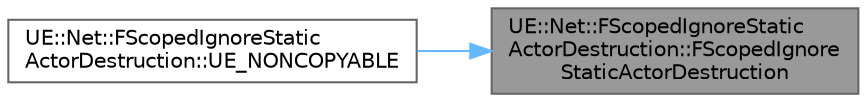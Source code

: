 digraph "UE::Net::FScopedIgnoreStaticActorDestruction::FScopedIgnoreStaticActorDestruction"
{
 // INTERACTIVE_SVG=YES
 // LATEX_PDF_SIZE
  bgcolor="transparent";
  edge [fontname=Helvetica,fontsize=10,labelfontname=Helvetica,labelfontsize=10];
  node [fontname=Helvetica,fontsize=10,shape=box,height=0.2,width=0.4];
  rankdir="RL";
  Node1 [id="Node000001",label="UE::Net::FScopedIgnoreStatic\lActorDestruction::FScopedIgnore\lStaticActorDestruction",height=0.2,width=0.4,color="gray40", fillcolor="grey60", style="filled", fontcolor="black",tooltip=" "];
  Node1 -> Node2 [id="edge1_Node000001_Node000002",dir="back",color="steelblue1",style="solid",tooltip=" "];
  Node2 [id="Node000002",label="UE::Net::FScopedIgnoreStatic\lActorDestruction::UE_NONCOPYABLE",height=0.2,width=0.4,color="grey40", fillcolor="white", style="filled",URL="$d2/d4a/classUE_1_1Net_1_1FScopedIgnoreStaticActorDestruction.html#a1f695f53333067e52141d9fdebc4bc79",tooltip=" "];
}

